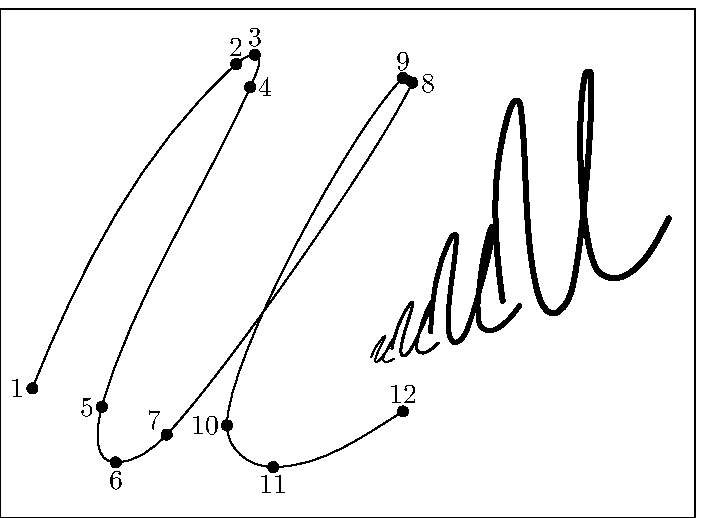 u:=40mm/68;
breite:=150u;
hoehe:=110u;

path p;

beginfig(1) 
  z0=(.5breite, .3hoehe);               

  z1=(7,28)*u;
  z2=(51,98)*u;
  z3=(55,100)*u;
  z4=(54,93)*u;
  z5=(22,24)*u;
  z6=(25,12)*u;
  z7=(36,18)*u;
  z8=(89,94)*u;
  z9=(87,95)*u;
  z10=(49,20)*u;  
  z11=(59,11)*u;
  z12=(87,23)*u;
  
  p:=z1{2,5}..
     z2{10,9}..
     z3{right}..tension 1.3..
     z4{-4,-9}..tension 1.1..
     z5{-17,-62}..
     z6{right}..
     z7..tension 1.8..
     z8{27,58}..
     z9{-55,-52}..tension 2..
     z10{down}..
     z11{right}..
     z12{50,31};         
  
  draw (0,0)--(breite,0)--(breite,hoehe)--(0,hoehe)--cycle;
    
  draw p;                                    % original curve   
  for i=1 upto 12:                           % labels 1 to 12
    if (i=2) or (i=3) or (i=9) or (i=12):
      label.top(decimal(i), z[i]);
    elseif (i=4) or (i=8):
      label.rt(decimal(i), z[i]);
    elseif (i=6) or (i=11):      
      label.bot(decimal(i), z[i]);
    elseif (i=7):      
      label.ulft(decimal(i), z[i]);
    else:      
      label.lft(decimal(i), z[i]);
    fi
  endfor
  
  pickup pencircle scaled 4;                 % dot labels
  for i=1 upto 12:
    draw z[i];
  endfor
  
                                             % transform original curve  
  pickup pencircle scaled .5;                
  draw p rotated   0 shifted (.5breite, 0) scaled 1/16 shifted z0;
  pickup pencircle scaled 1;
  draw p rotated  10 shifted (.5breite, 0) scaled 1/8 shifted z0;
  pickup pencircle scaled 1.5;
  draw p rotated  20 shifted (.5breite, 0) scaled 1/4 shifted z0;
  pickup pencircle scaled 2;
  draw p rotated  30 shifted (.5breite, 0) scaled 1/2 shifted z0;
  
endfig;

